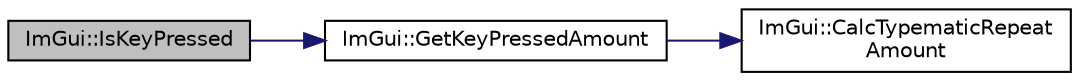 digraph "ImGui::IsKeyPressed"
{
 // LATEX_PDF_SIZE
  edge [fontname="Helvetica",fontsize="10",labelfontname="Helvetica",labelfontsize="10"];
  node [fontname="Helvetica",fontsize="10",shape=record];
  rankdir="LR";
  Node1 [label="ImGui::IsKeyPressed",height=0.2,width=0.4,color="black", fillcolor="grey75", style="filled", fontcolor="black",tooltip=" "];
  Node1 -> Node2 [color="midnightblue",fontsize="10",style="solid",fontname="Helvetica"];
  Node2 [label="ImGui::GetKeyPressedAmount",height=0.2,width=0.4,color="black", fillcolor="white", style="filled",URL="$namespace_im_gui.html#ad94a09fc01052f02fe11bec5a3c11275",tooltip=" "];
  Node2 -> Node3 [color="midnightblue",fontsize="10",style="solid",fontname="Helvetica"];
  Node3 [label="ImGui::CalcTypematicRepeat\lAmount",height=0.2,width=0.4,color="black", fillcolor="white", style="filled",URL="$namespace_im_gui.html#ab9804506fa0fe8823f63eadb3043916f",tooltip=" "];
}
